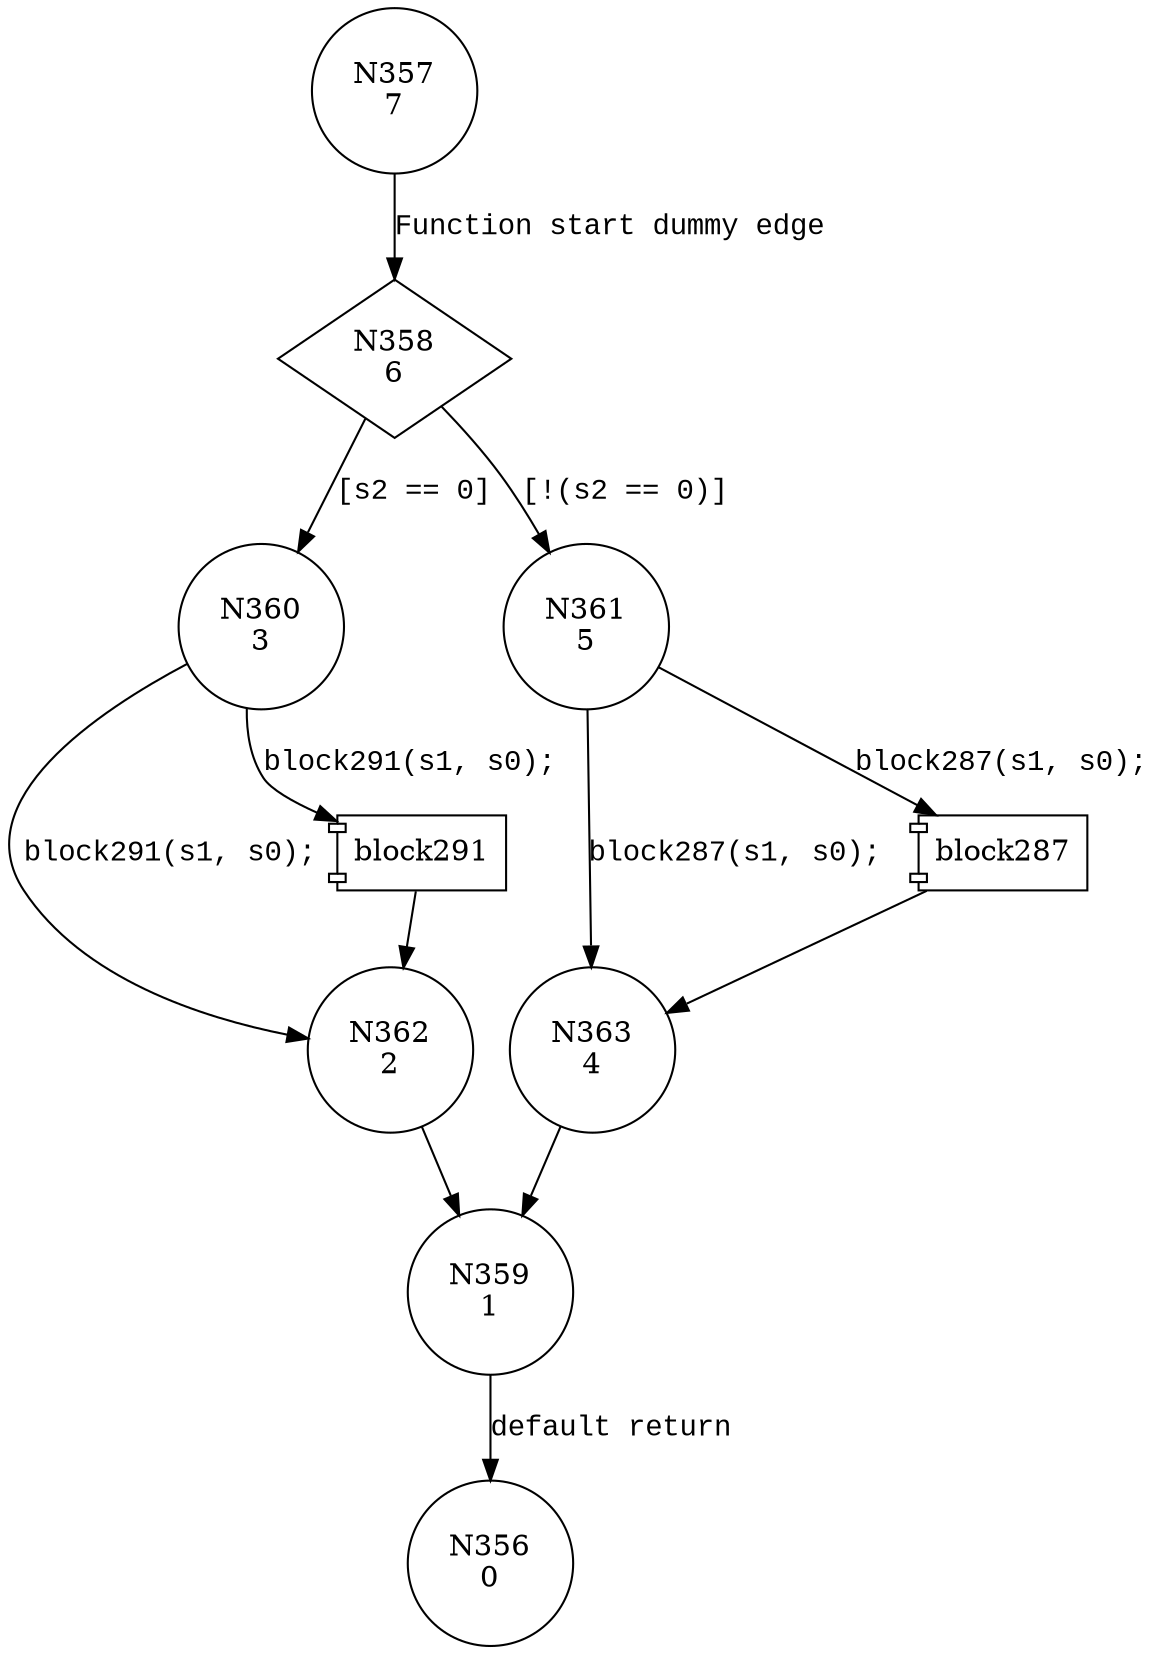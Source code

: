 digraph jump279 {
358 [shape="diamond" label="N358\n6"]
360 [shape="circle" label="N360\n3"]
361 [shape="circle" label="N361\n5"]
363 [shape="circle" label="N363\n4"]
359 [shape="circle" label="N359\n1"]
356 [shape="circle" label="N356\n0"]
362 [shape="circle" label="N362\n2"]
357 [shape="circle" label="N357\n7"]
358 -> 360 [label="[s2 == 0]" fontname="Courier New"]
358 -> 361 [label="[!(s2 == 0)]" fontname="Courier New"]
100099 [shape="component" label="block287"]
361 -> 100099 [label="block287(s1, s0);" fontname="Courier New"]
100099 -> 363 [label="" fontname="Courier New"]
361 -> 363 [label="block287(s1, s0);" fontname="Courier New"]
363 -> 359 [label="" fontname="Courier New"]
359 -> 356 [label="default return" fontname="Courier New"]
100100 [shape="component" label="block291"]
360 -> 100100 [label="block291(s1, s0);" fontname="Courier New"]
100100 -> 362 [label="" fontname="Courier New"]
360 -> 362 [label="block291(s1, s0);" fontname="Courier New"]
362 -> 359 [label="" fontname="Courier New"]
357 -> 358 [label="Function start dummy edge" fontname="Courier New"]
}